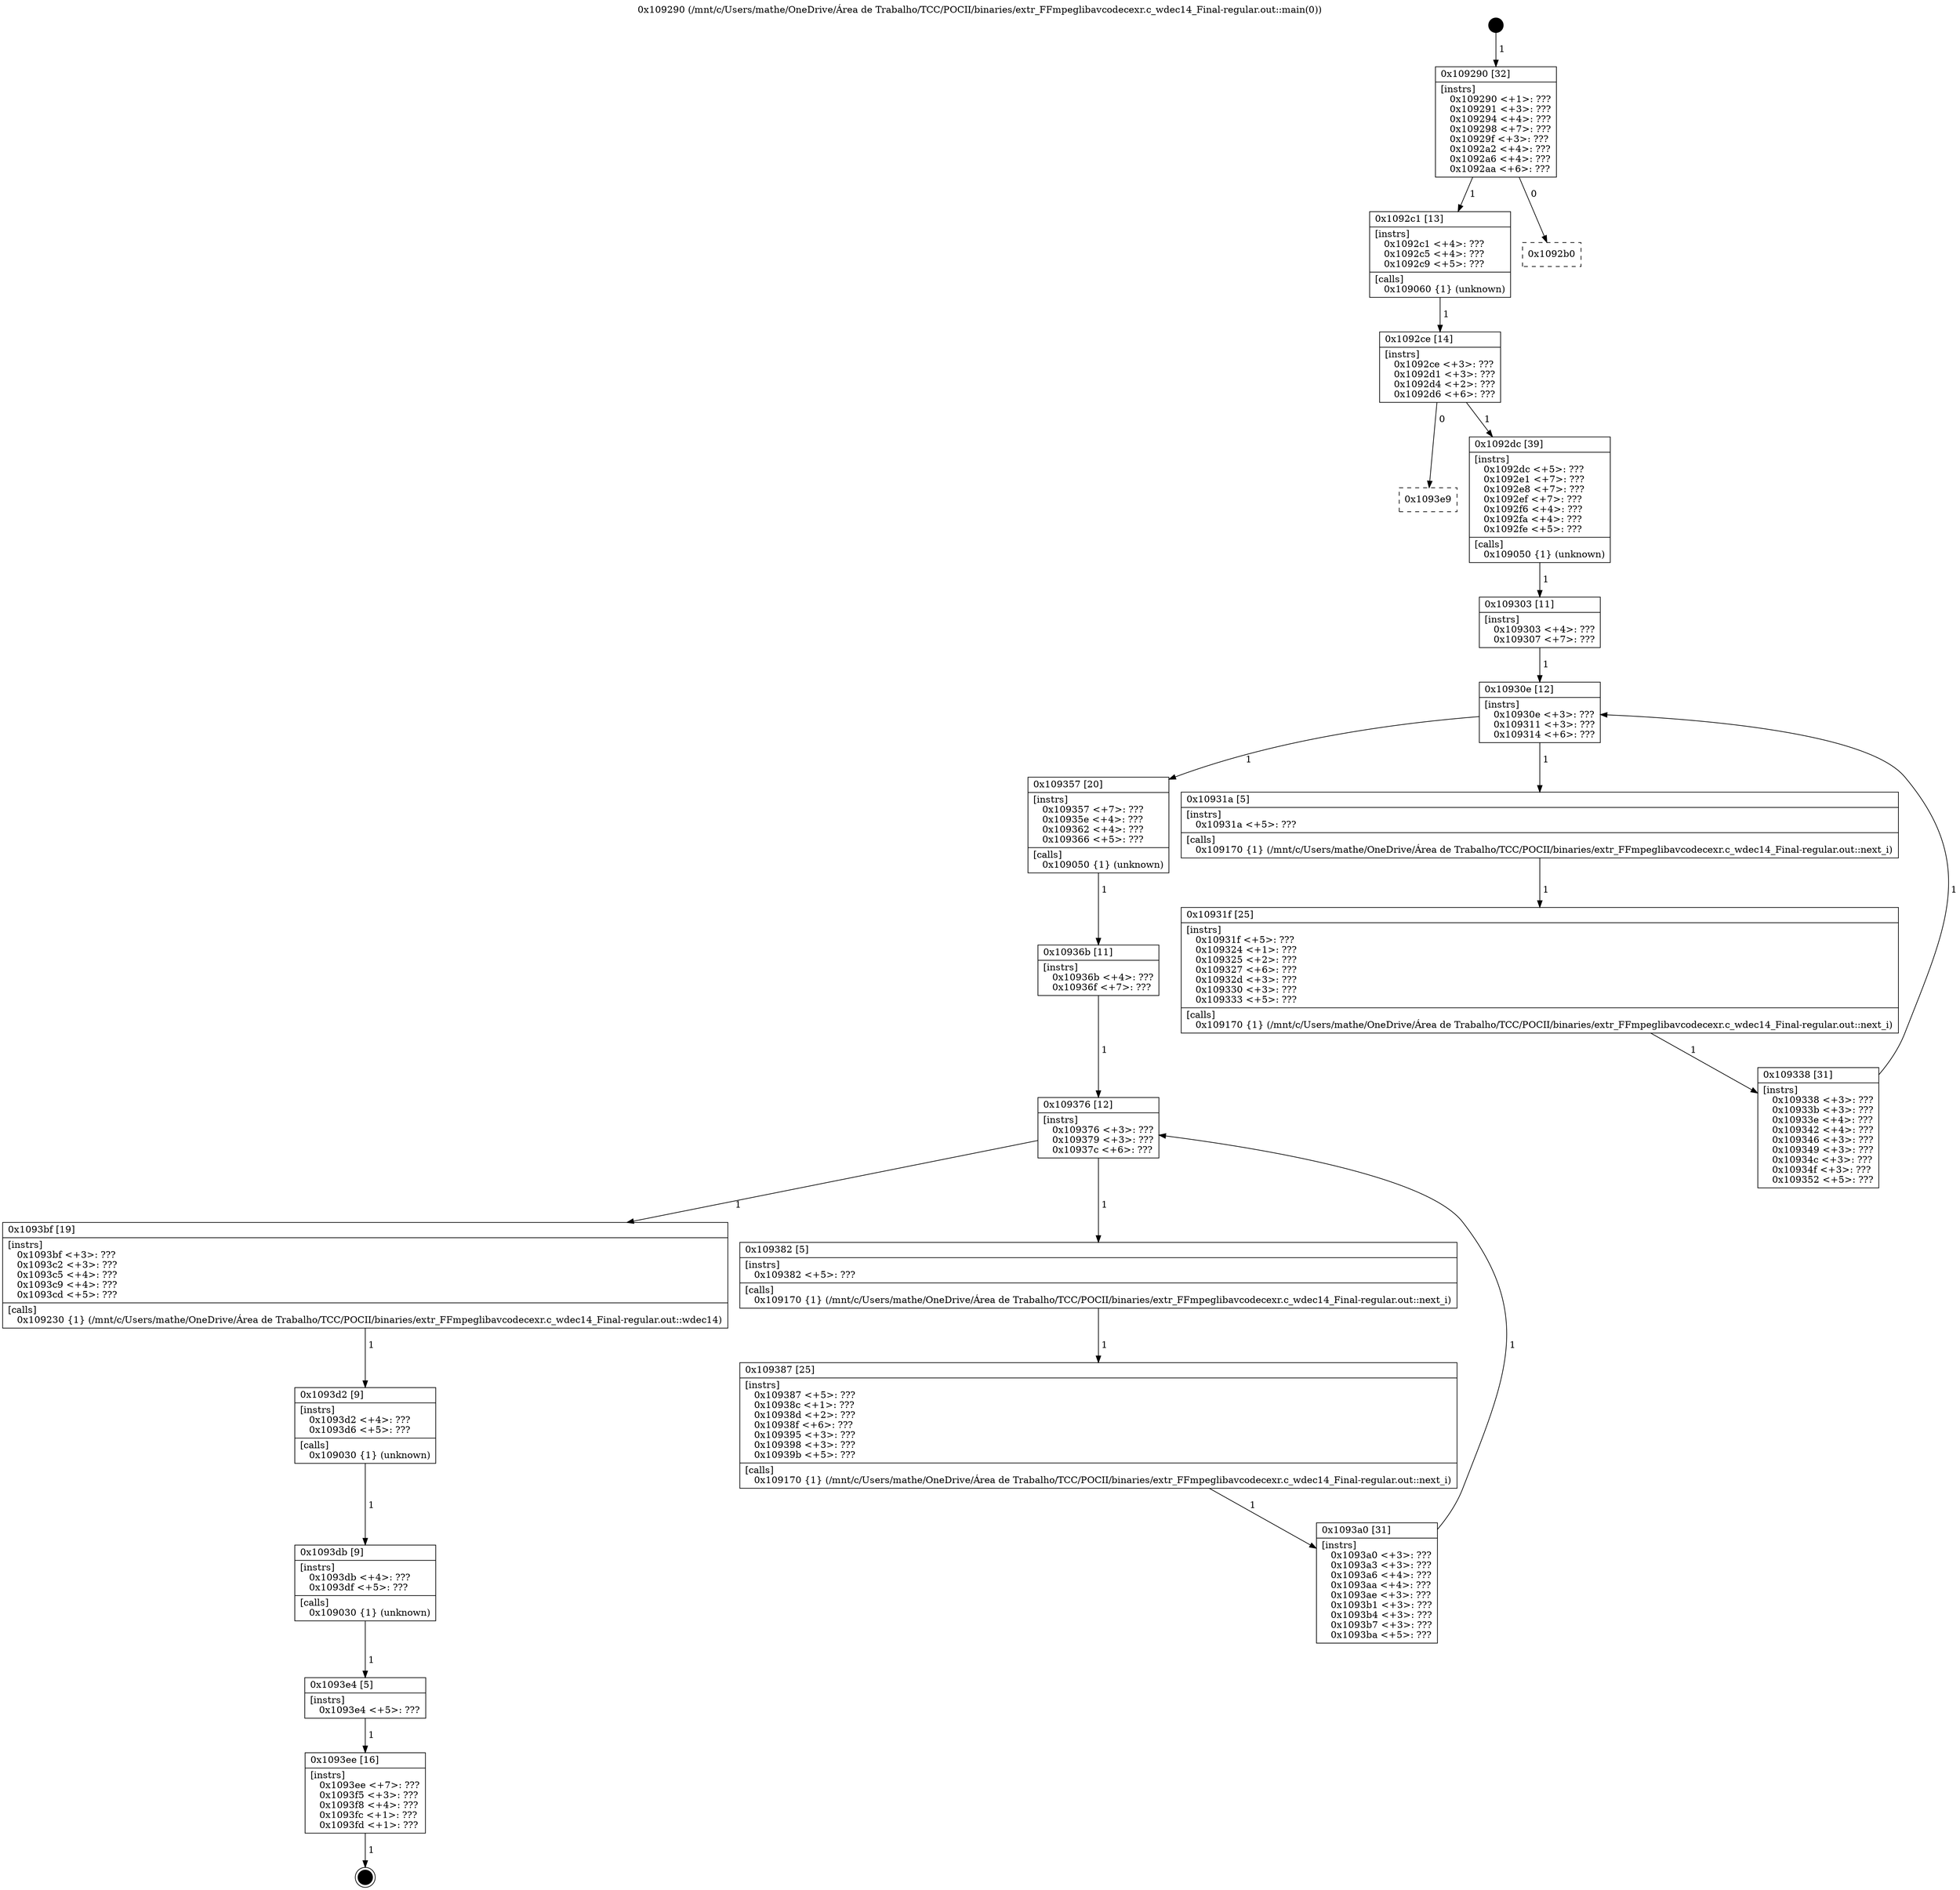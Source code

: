 digraph "0x109290" {
  label = "0x109290 (/mnt/c/Users/mathe/OneDrive/Área de Trabalho/TCC/POCII/binaries/extr_FFmpeglibavcodecexr.c_wdec14_Final-regular.out::main(0))"
  labelloc = "t"
  node[shape=record]

  Entry [label="",width=0.3,height=0.3,shape=circle,fillcolor=black,style=filled]
  "0x109290" [label="{
     0x109290 [32]\l
     | [instrs]\l
     &nbsp;&nbsp;0x109290 \<+1\>: ???\l
     &nbsp;&nbsp;0x109291 \<+3\>: ???\l
     &nbsp;&nbsp;0x109294 \<+4\>: ???\l
     &nbsp;&nbsp;0x109298 \<+7\>: ???\l
     &nbsp;&nbsp;0x10929f \<+3\>: ???\l
     &nbsp;&nbsp;0x1092a2 \<+4\>: ???\l
     &nbsp;&nbsp;0x1092a6 \<+4\>: ???\l
     &nbsp;&nbsp;0x1092aa \<+6\>: ???\l
  }"]
  "0x1092c1" [label="{
     0x1092c1 [13]\l
     | [instrs]\l
     &nbsp;&nbsp;0x1092c1 \<+4\>: ???\l
     &nbsp;&nbsp;0x1092c5 \<+4\>: ???\l
     &nbsp;&nbsp;0x1092c9 \<+5\>: ???\l
     | [calls]\l
     &nbsp;&nbsp;0x109060 \{1\} (unknown)\l
  }"]
  "0x1092b0" [label="{
     0x1092b0\l
  }", style=dashed]
  "0x1092ce" [label="{
     0x1092ce [14]\l
     | [instrs]\l
     &nbsp;&nbsp;0x1092ce \<+3\>: ???\l
     &nbsp;&nbsp;0x1092d1 \<+3\>: ???\l
     &nbsp;&nbsp;0x1092d4 \<+2\>: ???\l
     &nbsp;&nbsp;0x1092d6 \<+6\>: ???\l
  }"]
  "0x1093e9" [label="{
     0x1093e9\l
  }", style=dashed]
  "0x1092dc" [label="{
     0x1092dc [39]\l
     | [instrs]\l
     &nbsp;&nbsp;0x1092dc \<+5\>: ???\l
     &nbsp;&nbsp;0x1092e1 \<+7\>: ???\l
     &nbsp;&nbsp;0x1092e8 \<+7\>: ???\l
     &nbsp;&nbsp;0x1092ef \<+7\>: ???\l
     &nbsp;&nbsp;0x1092f6 \<+4\>: ???\l
     &nbsp;&nbsp;0x1092fa \<+4\>: ???\l
     &nbsp;&nbsp;0x1092fe \<+5\>: ???\l
     | [calls]\l
     &nbsp;&nbsp;0x109050 \{1\} (unknown)\l
  }"]
  Exit [label="",width=0.3,height=0.3,shape=circle,fillcolor=black,style=filled,peripheries=2]
  "0x10930e" [label="{
     0x10930e [12]\l
     | [instrs]\l
     &nbsp;&nbsp;0x10930e \<+3\>: ???\l
     &nbsp;&nbsp;0x109311 \<+3\>: ???\l
     &nbsp;&nbsp;0x109314 \<+6\>: ???\l
  }"]
  "0x109357" [label="{
     0x109357 [20]\l
     | [instrs]\l
     &nbsp;&nbsp;0x109357 \<+7\>: ???\l
     &nbsp;&nbsp;0x10935e \<+4\>: ???\l
     &nbsp;&nbsp;0x109362 \<+4\>: ???\l
     &nbsp;&nbsp;0x109366 \<+5\>: ???\l
     | [calls]\l
     &nbsp;&nbsp;0x109050 \{1\} (unknown)\l
  }"]
  "0x10931a" [label="{
     0x10931a [5]\l
     | [instrs]\l
     &nbsp;&nbsp;0x10931a \<+5\>: ???\l
     | [calls]\l
     &nbsp;&nbsp;0x109170 \{1\} (/mnt/c/Users/mathe/OneDrive/Área de Trabalho/TCC/POCII/binaries/extr_FFmpeglibavcodecexr.c_wdec14_Final-regular.out::next_i)\l
  }"]
  "0x10931f" [label="{
     0x10931f [25]\l
     | [instrs]\l
     &nbsp;&nbsp;0x10931f \<+5\>: ???\l
     &nbsp;&nbsp;0x109324 \<+1\>: ???\l
     &nbsp;&nbsp;0x109325 \<+2\>: ???\l
     &nbsp;&nbsp;0x109327 \<+6\>: ???\l
     &nbsp;&nbsp;0x10932d \<+3\>: ???\l
     &nbsp;&nbsp;0x109330 \<+3\>: ???\l
     &nbsp;&nbsp;0x109333 \<+5\>: ???\l
     | [calls]\l
     &nbsp;&nbsp;0x109170 \{1\} (/mnt/c/Users/mathe/OneDrive/Área de Trabalho/TCC/POCII/binaries/extr_FFmpeglibavcodecexr.c_wdec14_Final-regular.out::next_i)\l
  }"]
  "0x109338" [label="{
     0x109338 [31]\l
     | [instrs]\l
     &nbsp;&nbsp;0x109338 \<+3\>: ???\l
     &nbsp;&nbsp;0x10933b \<+3\>: ???\l
     &nbsp;&nbsp;0x10933e \<+4\>: ???\l
     &nbsp;&nbsp;0x109342 \<+4\>: ???\l
     &nbsp;&nbsp;0x109346 \<+3\>: ???\l
     &nbsp;&nbsp;0x109349 \<+3\>: ???\l
     &nbsp;&nbsp;0x10934c \<+3\>: ???\l
     &nbsp;&nbsp;0x10934f \<+3\>: ???\l
     &nbsp;&nbsp;0x109352 \<+5\>: ???\l
  }"]
  "0x109303" [label="{
     0x109303 [11]\l
     | [instrs]\l
     &nbsp;&nbsp;0x109303 \<+4\>: ???\l
     &nbsp;&nbsp;0x109307 \<+7\>: ???\l
  }"]
  "0x109376" [label="{
     0x109376 [12]\l
     | [instrs]\l
     &nbsp;&nbsp;0x109376 \<+3\>: ???\l
     &nbsp;&nbsp;0x109379 \<+3\>: ???\l
     &nbsp;&nbsp;0x10937c \<+6\>: ???\l
  }"]
  "0x1093bf" [label="{
     0x1093bf [19]\l
     | [instrs]\l
     &nbsp;&nbsp;0x1093bf \<+3\>: ???\l
     &nbsp;&nbsp;0x1093c2 \<+3\>: ???\l
     &nbsp;&nbsp;0x1093c5 \<+4\>: ???\l
     &nbsp;&nbsp;0x1093c9 \<+4\>: ???\l
     &nbsp;&nbsp;0x1093cd \<+5\>: ???\l
     | [calls]\l
     &nbsp;&nbsp;0x109230 \{1\} (/mnt/c/Users/mathe/OneDrive/Área de Trabalho/TCC/POCII/binaries/extr_FFmpeglibavcodecexr.c_wdec14_Final-regular.out::wdec14)\l
  }"]
  "0x109382" [label="{
     0x109382 [5]\l
     | [instrs]\l
     &nbsp;&nbsp;0x109382 \<+5\>: ???\l
     | [calls]\l
     &nbsp;&nbsp;0x109170 \{1\} (/mnt/c/Users/mathe/OneDrive/Área de Trabalho/TCC/POCII/binaries/extr_FFmpeglibavcodecexr.c_wdec14_Final-regular.out::next_i)\l
  }"]
  "0x109387" [label="{
     0x109387 [25]\l
     | [instrs]\l
     &nbsp;&nbsp;0x109387 \<+5\>: ???\l
     &nbsp;&nbsp;0x10938c \<+1\>: ???\l
     &nbsp;&nbsp;0x10938d \<+2\>: ???\l
     &nbsp;&nbsp;0x10938f \<+6\>: ???\l
     &nbsp;&nbsp;0x109395 \<+3\>: ???\l
     &nbsp;&nbsp;0x109398 \<+3\>: ???\l
     &nbsp;&nbsp;0x10939b \<+5\>: ???\l
     | [calls]\l
     &nbsp;&nbsp;0x109170 \{1\} (/mnt/c/Users/mathe/OneDrive/Área de Trabalho/TCC/POCII/binaries/extr_FFmpeglibavcodecexr.c_wdec14_Final-regular.out::next_i)\l
  }"]
  "0x1093a0" [label="{
     0x1093a0 [31]\l
     | [instrs]\l
     &nbsp;&nbsp;0x1093a0 \<+3\>: ???\l
     &nbsp;&nbsp;0x1093a3 \<+3\>: ???\l
     &nbsp;&nbsp;0x1093a6 \<+4\>: ???\l
     &nbsp;&nbsp;0x1093aa \<+4\>: ???\l
     &nbsp;&nbsp;0x1093ae \<+3\>: ???\l
     &nbsp;&nbsp;0x1093b1 \<+3\>: ???\l
     &nbsp;&nbsp;0x1093b4 \<+3\>: ???\l
     &nbsp;&nbsp;0x1093b7 \<+3\>: ???\l
     &nbsp;&nbsp;0x1093ba \<+5\>: ???\l
  }"]
  "0x10936b" [label="{
     0x10936b [11]\l
     | [instrs]\l
     &nbsp;&nbsp;0x10936b \<+4\>: ???\l
     &nbsp;&nbsp;0x10936f \<+7\>: ???\l
  }"]
  "0x1093d2" [label="{
     0x1093d2 [9]\l
     | [instrs]\l
     &nbsp;&nbsp;0x1093d2 \<+4\>: ???\l
     &nbsp;&nbsp;0x1093d6 \<+5\>: ???\l
     | [calls]\l
     &nbsp;&nbsp;0x109030 \{1\} (unknown)\l
  }"]
  "0x1093db" [label="{
     0x1093db [9]\l
     | [instrs]\l
     &nbsp;&nbsp;0x1093db \<+4\>: ???\l
     &nbsp;&nbsp;0x1093df \<+5\>: ???\l
     | [calls]\l
     &nbsp;&nbsp;0x109030 \{1\} (unknown)\l
  }"]
  "0x1093e4" [label="{
     0x1093e4 [5]\l
     | [instrs]\l
     &nbsp;&nbsp;0x1093e4 \<+5\>: ???\l
  }"]
  "0x1093ee" [label="{
     0x1093ee [16]\l
     | [instrs]\l
     &nbsp;&nbsp;0x1093ee \<+7\>: ???\l
     &nbsp;&nbsp;0x1093f5 \<+3\>: ???\l
     &nbsp;&nbsp;0x1093f8 \<+4\>: ???\l
     &nbsp;&nbsp;0x1093fc \<+1\>: ???\l
     &nbsp;&nbsp;0x1093fd \<+1\>: ???\l
  }"]
  Entry -> "0x109290" [label=" 1"]
  "0x109290" -> "0x1092c1" [label=" 1"]
  "0x109290" -> "0x1092b0" [label=" 0"]
  "0x1092c1" -> "0x1092ce" [label=" 1"]
  "0x1092ce" -> "0x1093e9" [label=" 0"]
  "0x1092ce" -> "0x1092dc" [label=" 1"]
  "0x1093ee" -> Exit [label=" 1"]
  "0x1092dc" -> "0x109303" [label=" 1"]
  "0x10930e" -> "0x109357" [label=" 1"]
  "0x10930e" -> "0x10931a" [label=" 1"]
  "0x10931a" -> "0x10931f" [label=" 1"]
  "0x10931f" -> "0x109338" [label=" 1"]
  "0x109303" -> "0x10930e" [label=" 1"]
  "0x109338" -> "0x10930e" [label=" 1"]
  "0x109357" -> "0x10936b" [label=" 1"]
  "0x109376" -> "0x1093bf" [label=" 1"]
  "0x109376" -> "0x109382" [label=" 1"]
  "0x109382" -> "0x109387" [label=" 1"]
  "0x109387" -> "0x1093a0" [label=" 1"]
  "0x10936b" -> "0x109376" [label=" 1"]
  "0x1093a0" -> "0x109376" [label=" 1"]
  "0x1093bf" -> "0x1093d2" [label=" 1"]
  "0x1093d2" -> "0x1093db" [label=" 1"]
  "0x1093db" -> "0x1093e4" [label=" 1"]
  "0x1093e4" -> "0x1093ee" [label=" 1"]
}
